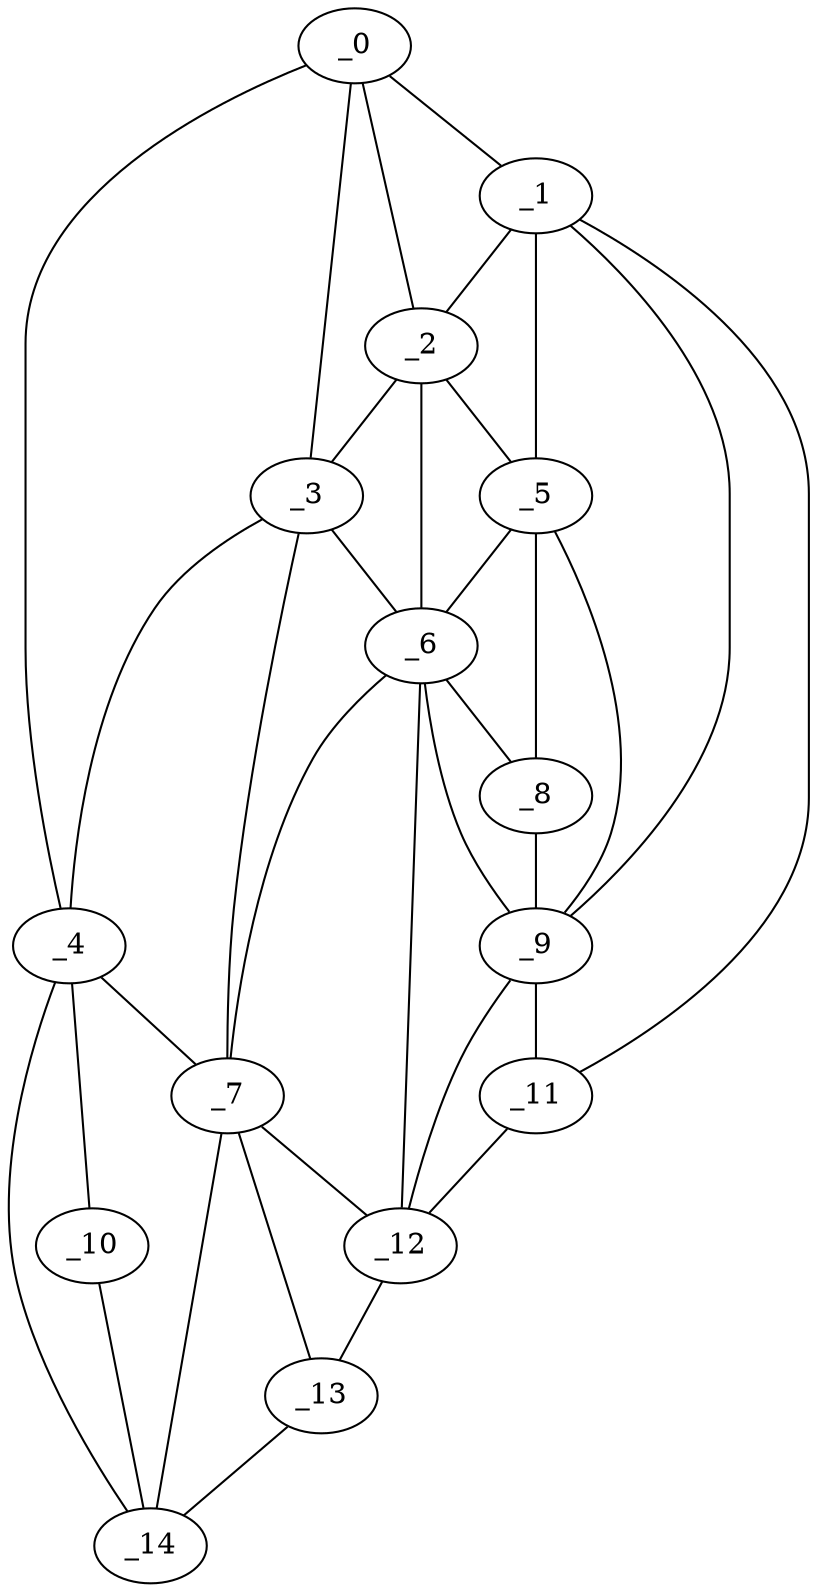 graph "obj48__95.gxl" {
	_0	 [x=42,
		y=10];
	_1	 [x=49,
		y=3];
	_0 -- _1	 [valence=1];
	_2	 [x=57,
		y=20];
	_0 -- _2	 [valence=2];
	_3	 [x=57,
		y=69];
	_0 -- _3	 [valence=2];
	_4	 [x=59,
		y=81];
	_0 -- _4	 [valence=1];
	_1 -- _2	 [valence=2];
	_5	 [x=61,
		y=8];
	_1 -- _5	 [valence=2];
	_9	 [x=80,
		y=8];
	_1 -- _9	 [valence=1];
	_11	 [x=95,
		y=6];
	_1 -- _11	 [valence=1];
	_2 -- _3	 [valence=1];
	_2 -- _5	 [valence=2];
	_6	 [x=64,
		y=21];
	_2 -- _6	 [valence=2];
	_3 -- _4	 [valence=2];
	_3 -- _6	 [valence=2];
	_7	 [x=64,
		y=72];
	_3 -- _7	 [valence=2];
	_4 -- _7	 [valence=2];
	_10	 [x=90,
		y=125];
	_4 -- _10	 [valence=1];
	_14	 [x=117,
		y=79];
	_4 -- _14	 [valence=2];
	_5 -- _6	 [valence=1];
	_8	 [x=68,
		y=12];
	_5 -- _8	 [valence=2];
	_5 -- _9	 [valence=2];
	_6 -- _7	 [valence=1];
	_6 -- _8	 [valence=2];
	_6 -- _9	 [valence=1];
	_12	 [x=104,
		y=23];
	_6 -- _12	 [valence=2];
	_7 -- _12	 [valence=2];
	_13	 [x=117,
		y=53];
	_7 -- _13	 [valence=2];
	_7 -- _14	 [valence=1];
	_8 -- _9	 [valence=1];
	_9 -- _11	 [valence=1];
	_9 -- _12	 [valence=2];
	_10 -- _14	 [valence=1];
	_11 -- _12	 [valence=1];
	_12 -- _13	 [valence=1];
	_13 -- _14	 [valence=1];
}
